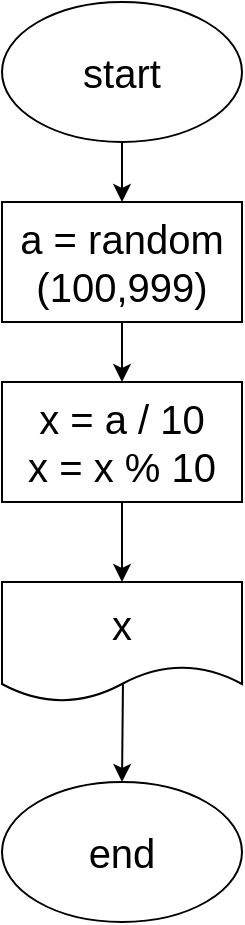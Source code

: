 <mxfile>
    <diagram id="k180-AqNzlOu_CTgJwTc" name="Page-1">
        <mxGraphModel dx="581" dy="442" grid="1" gridSize="10" guides="1" tooltips="1" connect="1" arrows="1" fold="1" page="1" pageScale="1" pageWidth="827" pageHeight="1169" math="0" shadow="0">
            <root>
                <mxCell id="0"/>
                <mxCell id="1" parent="0"/>
                <mxCell id="4" style="edgeStyle=none;html=1;exitX=0.5;exitY=1;exitDx=0;exitDy=0;entryX=0.5;entryY=0;entryDx=0;entryDy=0;fontSize=20;" edge="1" parent="1" source="2" target="3">
                    <mxGeometry relative="1" as="geometry"/>
                </mxCell>
                <mxCell id="2" value="start" style="ellipse;whiteSpace=wrap;html=1;fontSize=20;" vertex="1" parent="1">
                    <mxGeometry x="230" width="120" height="70" as="geometry"/>
                </mxCell>
                <mxCell id="6" style="edgeStyle=none;html=1;exitX=0.5;exitY=1;exitDx=0;exitDy=0;entryX=0.5;entryY=0;entryDx=0;entryDy=0;fontSize=20;" edge="1" parent="1" source="3" target="5">
                    <mxGeometry relative="1" as="geometry"/>
                </mxCell>
                <mxCell id="3" value="a = random&lt;br&gt;(100,999)" style="rounded=0;whiteSpace=wrap;html=1;fontSize=20;" vertex="1" parent="1">
                    <mxGeometry x="230" y="100" width="120" height="60" as="geometry"/>
                </mxCell>
                <mxCell id="8" style="edgeStyle=none;html=1;exitX=0.5;exitY=1;exitDx=0;exitDy=0;fontSize=20;" edge="1" parent="1" source="5" target="7">
                    <mxGeometry relative="1" as="geometry"/>
                </mxCell>
                <mxCell id="5" value="x = a / 10&lt;br&gt;x = x % 10" style="rounded=0;whiteSpace=wrap;html=1;fontSize=20;" vertex="1" parent="1">
                    <mxGeometry x="230" y="190" width="120" height="60" as="geometry"/>
                </mxCell>
                <mxCell id="7" value="x" style="shape=document;whiteSpace=wrap;html=1;boundedLbl=1;fontSize=20;" vertex="1" parent="1">
                    <mxGeometry x="230" y="290" width="120" height="60" as="geometry"/>
                </mxCell>
                <mxCell id="9" value="" style="endArrow=classic;html=1;fontSize=20;exitX=0.504;exitY=0.852;exitDx=0;exitDy=0;exitPerimeter=0;" edge="1" parent="1" source="7">
                    <mxGeometry width="50" height="50" relative="1" as="geometry">
                        <mxPoint x="280" y="290" as="sourcePoint"/>
                        <mxPoint x="290" y="390" as="targetPoint"/>
                    </mxGeometry>
                </mxCell>
                <mxCell id="10" value="end" style="ellipse;whiteSpace=wrap;html=1;fontSize=20;" vertex="1" parent="1">
                    <mxGeometry x="230" y="390" width="120" height="70" as="geometry"/>
                </mxCell>
            </root>
        </mxGraphModel>
    </diagram>
</mxfile>